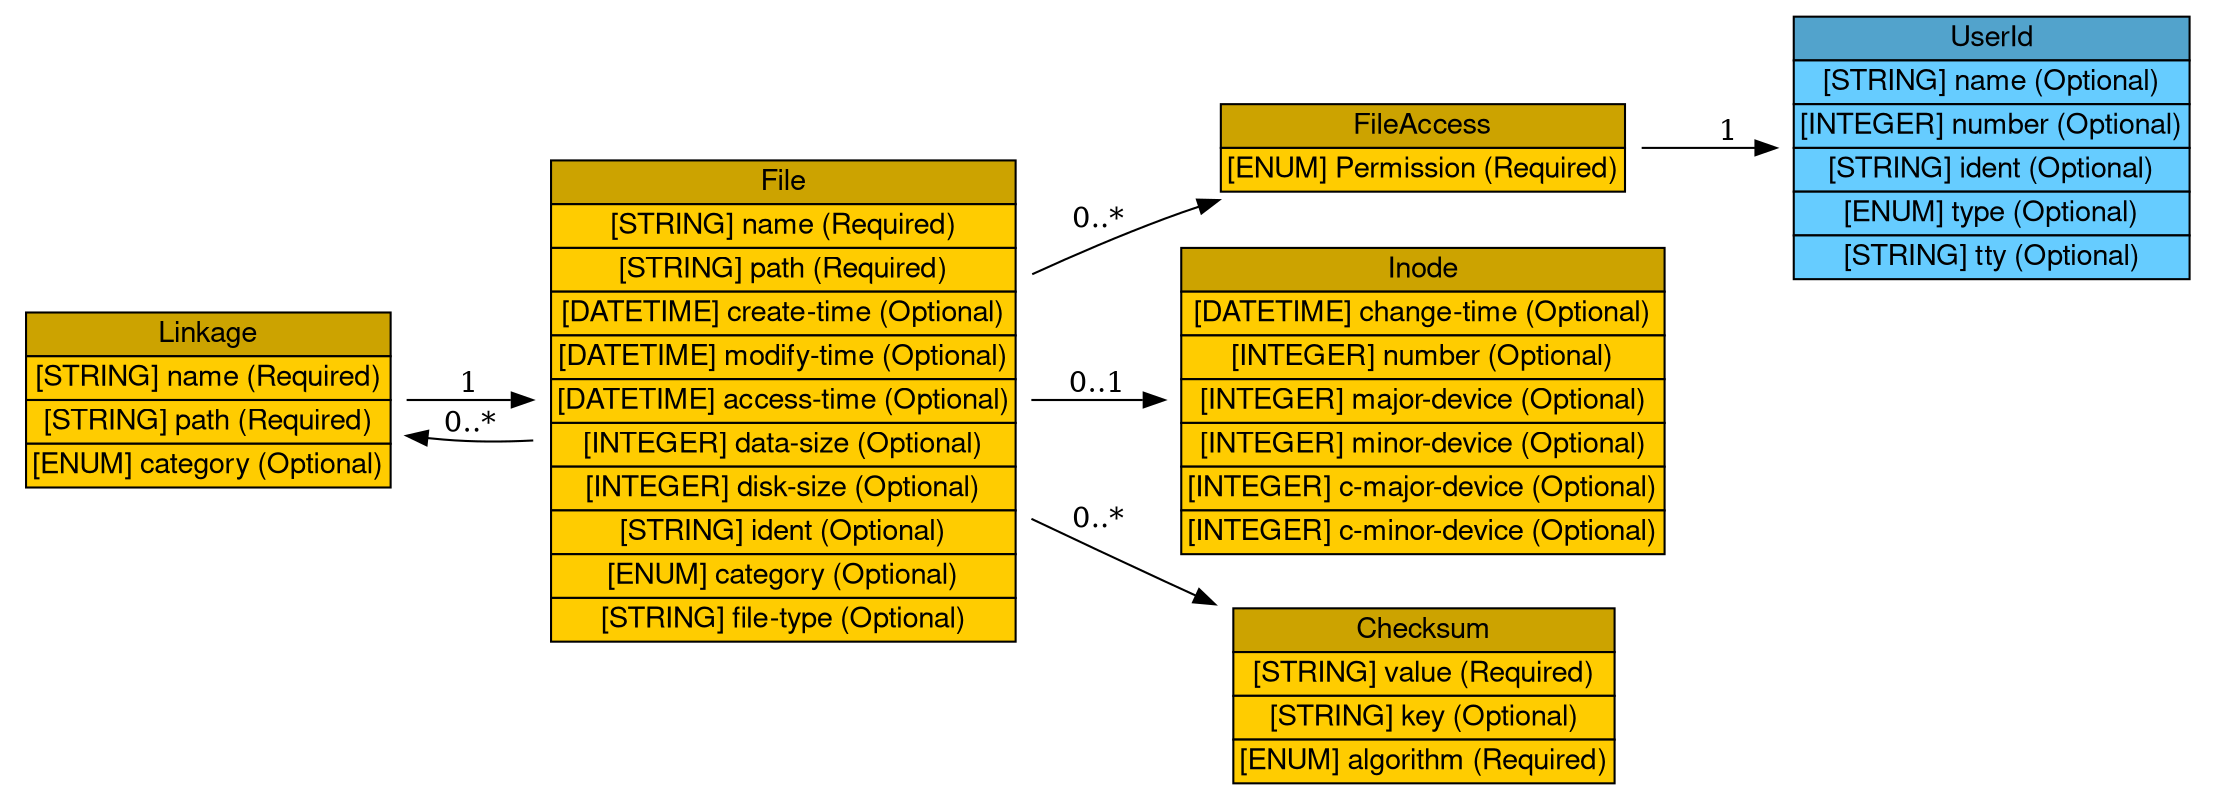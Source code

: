 digraph Linkage {
	graph [bb="0,0,1041,376",
		rankdir=LR
	];
	node [label="\N"];
	Linkage	 [height=1.2778,
		label=<<table BORDER="0" CELLBORDER="1" CELLSPACING="0"> <tr> <td BGCOLOR="#cca300" HREF="/idmef_parser/IDMEFv1/Linkage.html" TITLE="The Linkage class represents file system connections between the file described in the &lt;File&gt; element and other objects in the file system. For example, if the &lt;File&gt; element is a symbolic link or shortcut, then the &lt;Linkage&gt; element should contain the name of the object the link points to. Further information can be provided about the object in the &lt;Linkage&gt; element with another &lt;File&gt; element, if appropriate. "><FONT FACE="Nimbus Sans L">Linkage</FONT></td> </tr>" %<tr><td BGCOLOR="#FFCC00"  HREF="/idmef_parser/IDMEFv1/Linkage.html" TITLE="The name of the file system object, not including the path."><FONT FACE="Nimbus Sans L">[STRING] name (Required)</FONT></td></tr>%<tr><td BGCOLOR="#FFCC00"  HREF="/idmef_parser/IDMEFv1/Linkage.html" TITLE="The full path to the file system object, including the name.  The path name should be represented in as &quot;universal&quot; a manner as possible, to facilitate processing of the alert."><FONT FACE="Nimbus Sans L">[STRING] path (Required)</FONT></td></tr>%<tr><td BGCOLOR="#FFCC00"  HREF="/idmef_parser/IDMEFv1/Linkage.html" TITLE="Section 10.)"><FONT FACE="Nimbus Sans L">[ENUM] category (Optional)</FONT></td></tr>%</table>>,
		pos="95,188",
		shape=plaintext,
		width=2.6389];
	File	 [height=3.3194,
		label=<<table BORDER="0" CELLBORDER="1" CELLSPACING="0"> <tr> <td BGCOLOR="#cca300" HREF="/idmef_parser/IDMEFv1/File.html" TITLE="The File class provides specific information about a file or other file-like object that has been created, deleted, or modified on the target. The description can provide either the file settings prior to the event or the file settings at the time of the event, as specified using the &quot;category&quot; attribute. "><FONT FACE="Nimbus Sans L">File</FONT></td> </tr>" %<tr><td BGCOLOR="#FFCC00"  HREF="/idmef_parser/IDMEFv1/File.html" TITLE="The name of the file to which the alert applies, not including the path to the file."><FONT FACE="Nimbus Sans L">[STRING] name (Required)</FONT></td></tr>%<tr><td BGCOLOR="#FFCC00"  HREF="/idmef_parser/IDMEFv1/File.html" TITLE="The full path to the file, including the name.  The path name should be represented in as &quot;universal&quot; a manner as possible, to facilitate processing of the alert."><FONT FACE="Nimbus Sans L">[STRING] path (Required)</FONT></td></tr>%<tr><td BGCOLOR="#FFCC00"  HREF="/idmef_parser/IDMEFv1/File.html" TITLE="Time the file was created.  Note that this is *not* the Unix &quot;st_ctime&quot; file attribute (which is not file creation time).  The Unix &quot;st_ctime&quot; attribute is contained in the &quot;Inode&quot; class."><FONT FACE="Nimbus Sans L">[DATETIME] create-time (Optional)</FONT></td></tr>%<tr><td BGCOLOR="#FFCC00"  HREF="/idmef_parser/IDMEFv1/File.html" TITLE="Time the file was last modified."><FONT FACE="Nimbus Sans L">[DATETIME] modify-time (Optional)</FONT></td></tr>%<tr><td BGCOLOR="#FFCC00"  HREF="/idmef_parser/IDMEFv1/File.html" TITLE="Time the file was last accessed."><FONT FACE="Nimbus Sans L">[DATETIME] access-time (Optional)</FONT></td></tr>%<tr><td BGCOLOR="#FFCC00"  HREF="/idmef_parser/IDMEFv1/File.html" TITLE="The size of the data, in bytes.  Typically what is meant when referring to file size.  On Unix UFS file systems, this value corresponds to stat.st_size.  On Windows NTFS, this value corresponds to Valid Data Length (VDL)."><FONT FACE="Nimbus Sans L">[INTEGER] data-size (Optional)</FONT></td></tr>%<tr><td BGCOLOR="#FFCC00"  HREF="/idmef_parser/IDMEFv1/File.html" TITLE="The physical space on disk consumed by the file, in bytes.  On Unix UFS file systems, this value corresponds to 512 * stat.st_blocks.  On Windows NTFS, this value corresponds to End of File (EOF)."><FONT FACE="Nimbus Sans L">[INTEGER] disk-size (Optional)</FONT></td></tr>%<tr><td BGCOLOR="#FFCC00"  HREF="/idmef_parser/IDMEFv1/File.html" TITLE="A unique identifier for this file; see Section 3.2.9."><FONT FACE="Nimbus Sans L">[STRING] ident (Optional)</FONT></td></tr>%<tr><td BGCOLOR="#FFCC00"  HREF="/idmef_parser/IDMEFv1/File.html" TITLE="The type of file system the file resides on.  This attribute governs how path names and other attributes are interpreted."><FONT FACE="Nimbus Sans L">[ENUM] category (Optional)</FONT></td></tr>%<tr><td BGCOLOR="#FFCC00"  HREF="/idmef_parser/IDMEFv1/File.html" TITLE="The type of file, as a mime-type."><FONT FACE="Nimbus Sans L">[STRING] file-type (Optional)</FONT></td></tr>%</table>>,
		pos="367.5,188",
		shape=plaintext,
		width=3.2917];
	Linkage -> File	 [label=1,
		lp="219.5,195.5",
		pos="e,248.76,188 190.31,188 205.94,188 222.37,188 238.65,188"];
	File -> Linkage	 [label="0..*",
		lp="219.5,177.5",
		pos="e,190.12,171.75 248.69,169.55 234.99,168.92 221.2,168.96 208,170 205.44,170.2 202.86,170.43 200.25,170.68"];
	FileAccess	 [height=0.69444,
		label=<<table BORDER="0" CELLBORDER="1" CELLSPACING="0"> <tr> <td BGCOLOR="#cca300" HREF="/idmef_parser/IDMEFv1/FileAccess.html" TITLE="The FileAccess class represents the access permissions on a file. The representation is intended to be useful across operating systems. "><FONT FACE="Nimbus Sans L">FileAccess</FONT></td> </tr>" %<tr><td BGCOLOR="#FFCC00"  HREF="/idmef_parser/IDMEFv1/FileAccess.html" TITLE="Level of access allowed.  The permitted values are shown below.  There is no default value.  (See also Section 10.)"><FONT FACE="Nimbus Sans L">[ENUM] Permission (Required)</FONT></td></tr>%</table>>,
		pos="668.5,309",
		shape=plaintext,
		width=2.9028];
	File -> FileAccess	 [label="0..*",
		lp="515.5,274.5",
		pos="e,570.87,283.96 486.46,250.07 505.77,259.05 525.74,267.7 545,275 550.2,276.97 555.56,278.88 561,280.72"];
	Inode	 [height=2.1528,
		label=<<table BORDER="0" CELLBORDER="1" CELLSPACING="0"> <tr> <td BGCOLOR="#cca300" HREF="/idmef_parser/IDMEFv1/Inode.html" TITLE="The Inode class is used to represent the additional information contained in a Unix file system i-node. "><FONT FACE="Nimbus Sans L">Inode</FONT></td> </tr>" %<tr><td BGCOLOR="#FFCC00"  HREF="/idmef_parser/IDMEFv1/Inode.html" TITLE="The time of the last inode change, given by the st_ctime element of &quot;struct stat&quot;."><FONT FACE="Nimbus Sans L">[DATETIME] change-time (Optional)</FONT></td></tr>%<tr><td BGCOLOR="#FFCC00"  HREF="/idmef_parser/IDMEFv1/Inode.html" TITLE="The inode number."><FONT FACE="Nimbus Sans L">[INTEGER] number (Optional)</FONT></td></tr>%<tr><td BGCOLOR="#FFCC00"  HREF="/idmef_parser/IDMEFv1/Inode.html" TITLE="The major device number of the device the file resides on."><FONT FACE="Nimbus Sans L">[INTEGER] major-device (Optional)</FONT></td></tr>%<tr><td BGCOLOR="#FFCC00"  HREF="/idmef_parser/IDMEFv1/Inode.html" TITLE="The minor device number of the device the file resides on."><FONT FACE="Nimbus Sans L">[INTEGER] minor-device (Optional)</FONT></td></tr>%<tr><td BGCOLOR="#FFCC00"  HREF="/idmef_parser/IDMEFv1/Inode.html" TITLE="The major device of the file itself, if it is a character special device."><FONT FACE="Nimbus Sans L">[INTEGER] c-major-device (Optional)</FONT></td></tr>%<tr><td BGCOLOR="#FFCC00"  HREF="/idmef_parser/IDMEFv1/Inode.html" TITLE="The minor device of the file itself, if it is a character special device."><FONT FACE="Nimbus Sans L">[INTEGER] c-minor-device (Optional)</FONT></td></tr>%</table>>,
		pos="668.5,188",
		shape=plaintext,
		width=3.4306];
	File -> Inode	 [label="0..1",
		lp="515.5,195.5",
		pos="e,544.63,188 486.03,188 501.97,188 518.41,188 534.59,188"];
	Checksum	 [height=1.2778,
		label=<<table BORDER="0" CELLBORDER="1" CELLSPACING="0"> <tr> <td BGCOLOR="#cca300" HREF="/idmef_parser/IDMEFv1/Checksum.html" TITLE="The Checksum class represents checksum information associated with the file. This checksum information can be provided by file integrity checkers, among others. "><FONT FACE="Nimbus Sans L">Checksum</FONT></td> </tr>" %<tr><td BGCOLOR="#FFCC00"  HREF="/idmef_parser/IDMEFv1/Checksum.html" TITLE="The value of the checksum."><FONT FACE="Nimbus Sans L">[STRING] value (Required)</FONT></td></tr>%<tr><td BGCOLOR="#FFCC00"  HREF="/idmef_parser/IDMEFv1/Checksum.html" TITLE="The key to the checksum, if appropriate."><FONT FACE="Nimbus Sans L">[STRING] key (Optional)</FONT></td></tr>%<tr><td BGCOLOR="#FFCC00"  HREF="/idmef_parser/IDMEFv1/Checksum.html" TITLE="default value.  (See also Section 10.)"><FONT FACE="Nimbus Sans L">[ENUM] algorithm (Required)</FONT></td></tr>%</table>>,
		pos="668.5,46",
		shape=plaintext,
		width=2.75];
	File -> Checksum	 [label="0..*",
		lp="515.5,127.5",
		pos="e,569.27,89.81 486.08,129.13 505.7,119.6 525.88,109.94 545,101 549.92,98.701 554.95,96.369 560.05,94.028"];
	UserId	 [height=1.8611,
		label=<<table BORDER="0" CELLBORDER="1" CELLSPACING="0"> <tr> <td BGCOLOR="#52a3cc" HREF="/idmef_parser/IDMEFv1/UserId.html" TITLE="The UserId class provides specific information about a user. More than one UserId can be used within the User class to indicate attempts to transition from one user to another, or to provide complete information about a user&#39;s (or process&#39;) privileges. "><FONT FACE="Nimbus Sans L">UserId</FONT></td> </tr>" %<tr><td BGCOLOR="#66CCFF"  HREF="/idmef_parser/IDMEFv1/UserId.html" TITLE="A user or group name."><FONT FACE="Nimbus Sans L">[STRING] name (Optional)</FONT></td></tr>%<tr><td BGCOLOR="#66CCFF"  HREF="/idmef_parser/IDMEFv1/UserId.html" TITLE="A user or group number."><FONT FACE="Nimbus Sans L">[INTEGER] number (Optional)</FONT></td></tr>%<tr><td BGCOLOR="#66CCFF"  HREF="/idmef_parser/IDMEFv1/UserId.html" TITLE="A unique identifier for the user id, see Section 3.2.9."><FONT FACE="Nimbus Sans L">[STRING] ident (Optional)</FONT></td></tr>%<tr><td BGCOLOR="#66CCFF"  HREF="/idmef_parser/IDMEFv1/UserId.html" TITLE="The type of user information represented.  The permitted values for this attribute are shown below.  The default value is &quot;original-user&quot;.  (See also Section 10.)"><FONT FACE="Nimbus Sans L">[ENUM] type (Optional)</FONT></td></tr>%<tr><td BGCOLOR="#66CCFF"  HREF="/idmef_parser/IDMEFv1/UserId.html" TITLE="The tty the user is using."><FONT FACE="Nimbus Sans L">[STRING] tty (Optional)</FONT></td></tr>%</table>>,
		pos="938.5,309",
		shape=plaintext,
		width=2.8472];
	FileAccess -> UserId	 [label=1,
		lp="814,316.5",
		pos="e,835.56,309 773.28,309 790.38,309 808.16,309 825.45,309"];
}
